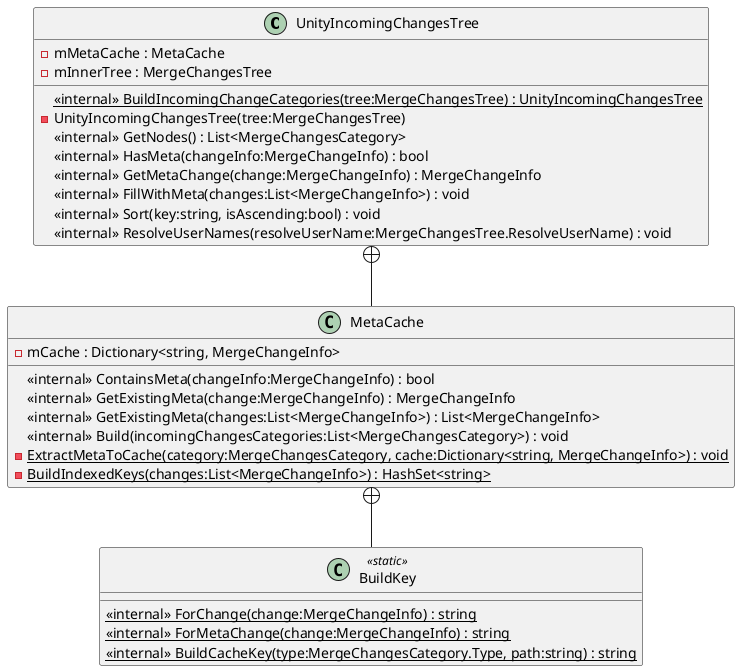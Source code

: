 @startuml
class UnityIncomingChangesTree {
    <<internal>> {static} BuildIncomingChangeCategories(tree:MergeChangesTree) : UnityIncomingChangesTree
    - UnityIncomingChangesTree(tree:MergeChangesTree)
    <<internal>> GetNodes() : List<MergeChangesCategory>
    <<internal>> HasMeta(changeInfo:MergeChangeInfo) : bool
    <<internal>> GetMetaChange(change:MergeChangeInfo) : MergeChangeInfo
    <<internal>> FillWithMeta(changes:List<MergeChangeInfo>) : void
    <<internal>> Sort(key:string, isAscending:bool) : void
    <<internal>> ResolveUserNames(resolveUserName:MergeChangesTree.ResolveUserName) : void
    - mMetaCache : MetaCache
    - mInnerTree : MergeChangesTree
}
class MetaCache {
    <<internal>> ContainsMeta(changeInfo:MergeChangeInfo) : bool
    <<internal>> GetExistingMeta(change:MergeChangeInfo) : MergeChangeInfo
    <<internal>> GetExistingMeta(changes:List<MergeChangeInfo>) : List<MergeChangeInfo>
    <<internal>> Build(incomingChangesCategories:List<MergeChangesCategory>) : void
    {static} - ExtractMetaToCache(category:MergeChangesCategory, cache:Dictionary<string, MergeChangeInfo>) : void
    {static} - BuildIndexedKeys(changes:List<MergeChangeInfo>) : HashSet<string>
    - mCache : Dictionary<string, MergeChangeInfo>
}
class BuildKey <<static>> {
    <<internal>> {static} ForChange(change:MergeChangeInfo) : string
    <<internal>> {static} ForMetaChange(change:MergeChangeInfo) : string
    <<internal>> {static} BuildCacheKey(type:MergeChangesCategory.Type, path:string) : string
}
UnityIncomingChangesTree +-- MetaCache
MetaCache +-- BuildKey
@enduml
